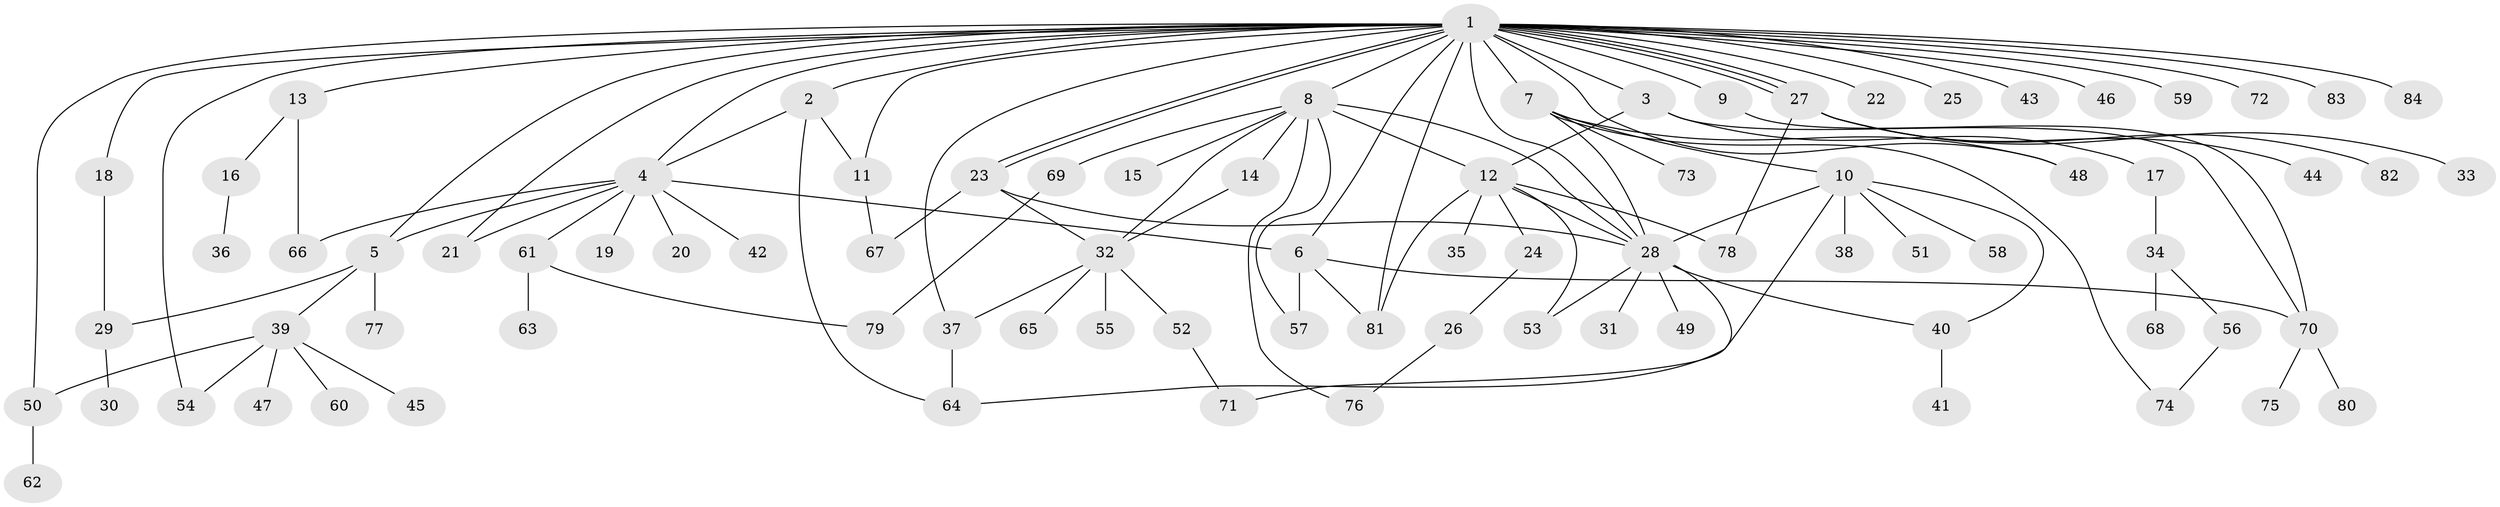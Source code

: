 // Generated by graph-tools (version 1.1) at 2025/11/02/27/25 16:11:09]
// undirected, 84 vertices, 120 edges
graph export_dot {
graph [start="1"]
  node [color=gray90,style=filled];
  1;
  2;
  3;
  4;
  5;
  6;
  7;
  8;
  9;
  10;
  11;
  12;
  13;
  14;
  15;
  16;
  17;
  18;
  19;
  20;
  21;
  22;
  23;
  24;
  25;
  26;
  27;
  28;
  29;
  30;
  31;
  32;
  33;
  34;
  35;
  36;
  37;
  38;
  39;
  40;
  41;
  42;
  43;
  44;
  45;
  46;
  47;
  48;
  49;
  50;
  51;
  52;
  53;
  54;
  55;
  56;
  57;
  58;
  59;
  60;
  61;
  62;
  63;
  64;
  65;
  66;
  67;
  68;
  69;
  70;
  71;
  72;
  73;
  74;
  75;
  76;
  77;
  78;
  79;
  80;
  81;
  82;
  83;
  84;
  1 -- 2;
  1 -- 3;
  1 -- 4;
  1 -- 5;
  1 -- 6;
  1 -- 7;
  1 -- 8;
  1 -- 9;
  1 -- 11;
  1 -- 13;
  1 -- 18;
  1 -- 21;
  1 -- 22;
  1 -- 23;
  1 -- 23;
  1 -- 25;
  1 -- 27;
  1 -- 27;
  1 -- 27;
  1 -- 28;
  1 -- 37;
  1 -- 43;
  1 -- 46;
  1 -- 48;
  1 -- 50;
  1 -- 54;
  1 -- 59;
  1 -- 72;
  1 -- 81;
  1 -- 83;
  1 -- 84;
  2 -- 4;
  2 -- 11;
  2 -- 64;
  3 -- 12;
  3 -- 17;
  3 -- 70;
  4 -- 5;
  4 -- 6;
  4 -- 19;
  4 -- 20;
  4 -- 21;
  4 -- 42;
  4 -- 61;
  4 -- 66;
  5 -- 29;
  5 -- 39;
  5 -- 77;
  6 -- 57;
  6 -- 70;
  6 -- 81;
  7 -- 10;
  7 -- 28;
  7 -- 48;
  7 -- 73;
  7 -- 74;
  8 -- 12;
  8 -- 14;
  8 -- 15;
  8 -- 28;
  8 -- 32;
  8 -- 57;
  8 -- 69;
  8 -- 76;
  9 -- 70;
  10 -- 28;
  10 -- 38;
  10 -- 40;
  10 -- 51;
  10 -- 58;
  10 -- 64;
  11 -- 67;
  12 -- 24;
  12 -- 28;
  12 -- 35;
  12 -- 53;
  12 -- 78;
  12 -- 81;
  13 -- 16;
  13 -- 66;
  14 -- 32;
  16 -- 36;
  17 -- 34;
  18 -- 29;
  23 -- 28;
  23 -- 32;
  23 -- 67;
  24 -- 26;
  26 -- 76;
  27 -- 33;
  27 -- 44;
  27 -- 78;
  27 -- 82;
  28 -- 31;
  28 -- 40;
  28 -- 49;
  28 -- 53;
  28 -- 71;
  29 -- 30;
  32 -- 37;
  32 -- 52;
  32 -- 55;
  32 -- 65;
  34 -- 56;
  34 -- 68;
  37 -- 64;
  39 -- 45;
  39 -- 47;
  39 -- 50;
  39 -- 54;
  39 -- 60;
  40 -- 41;
  50 -- 62;
  52 -- 71;
  56 -- 74;
  61 -- 63;
  61 -- 79;
  69 -- 79;
  70 -- 75;
  70 -- 80;
}
